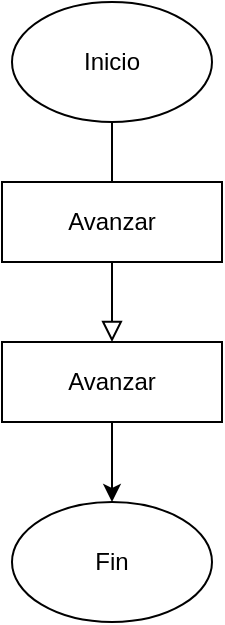 <mxfile version="26.0.15" pages="4">
  <diagram id="C5RBs43oDa-KdzZeNtuy" name="Maze 1">
    <mxGraphModel dx="794" dy="436" grid="1" gridSize="10" guides="1" tooltips="1" connect="1" arrows="1" fold="1" page="1" pageScale="1" pageWidth="827" pageHeight="1169" math="0" shadow="0">
      <root>
        <object label="" id="WIyWlLk6GJQsqaUBKTNV-0">
          <mxCell />
        </object>
        <mxCell id="WIyWlLk6GJQsqaUBKTNV-1" parent="WIyWlLk6GJQsqaUBKTNV-0" />
        <mxCell id="WIyWlLk6GJQsqaUBKTNV-2" value="" style="rounded=0;html=1;jettySize=auto;orthogonalLoop=1;fontSize=11;endArrow=block;endFill=0;endSize=8;strokeWidth=1;shadow=0;labelBackgroundColor=none;edgeStyle=orthogonalEdgeStyle;exitX=0.5;exitY=1;exitDx=0;exitDy=0;entryX=0.5;entryY=0;entryDx=0;entryDy=0;" parent="WIyWlLk6GJQsqaUBKTNV-1" source="q9ImSeuvMhbNCHdWfSFt-0" target="q9ImSeuvMhbNCHdWfSFt-1" edge="1">
          <mxGeometry relative="1" as="geometry">
            <mxPoint x="50" y="230" as="targetPoint" />
          </mxGeometry>
        </mxCell>
        <mxCell id="q9ImSeuvMhbNCHdWfSFt-0" value="Inicio" style="ellipse;whiteSpace=wrap;html=1;" vertex="1" parent="WIyWlLk6GJQsqaUBKTNV-1">
          <mxGeometry x="160" y="60" width="100" height="60" as="geometry" />
        </mxCell>
        <mxCell id="q9ImSeuvMhbNCHdWfSFt-5" style="edgeStyle=orthogonalEdgeStyle;rounded=0;orthogonalLoop=1;jettySize=auto;html=1;exitX=0.5;exitY=1;exitDx=0;exitDy=0;entryX=0.5;entryY=0;entryDx=0;entryDy=0;" edge="1" parent="WIyWlLk6GJQsqaUBKTNV-1" source="q9ImSeuvMhbNCHdWfSFt-1" target="q9ImSeuvMhbNCHdWfSFt-3">
          <mxGeometry relative="1" as="geometry" />
        </mxCell>
        <mxCell id="q9ImSeuvMhbNCHdWfSFt-1" value="Avanzar" style="rounded=0;whiteSpace=wrap;html=1;" vertex="1" parent="WIyWlLk6GJQsqaUBKTNV-1">
          <mxGeometry x="155" y="230" width="110" height="40" as="geometry" />
        </mxCell>
        <mxCell id="q9ImSeuvMhbNCHdWfSFt-2" value="Avanzar" style="rounded=0;whiteSpace=wrap;html=1;" vertex="1" parent="WIyWlLk6GJQsqaUBKTNV-1">
          <mxGeometry x="155" y="150" width="110" height="40" as="geometry" />
        </mxCell>
        <mxCell id="q9ImSeuvMhbNCHdWfSFt-3" value="Fin" style="ellipse;whiteSpace=wrap;html=1;" vertex="1" parent="WIyWlLk6GJQsqaUBKTNV-1">
          <mxGeometry x="160" y="310" width="100" height="60" as="geometry" />
        </mxCell>
      </root>
    </mxGraphModel>
  </diagram>
  <diagram name="Maze 2" id="xLeY3JK1k-K9wL_eDaAi">
    <mxGraphModel dx="794" dy="436" grid="1" gridSize="10" guides="1" tooltips="1" connect="1" arrows="1" fold="1" page="1" pageScale="1" pageWidth="827" pageHeight="1169" math="0" shadow="0">
      <root>
        <object label="" id="eWAbbQelNKfvKveQxjId-0">
          <mxCell />
        </object>
        <mxCell id="eWAbbQelNKfvKveQxjId-1" parent="eWAbbQelNKfvKveQxjId-0" />
        <mxCell id="eWAbbQelNKfvKveQxjId-2" value="" style="rounded=0;html=1;jettySize=auto;orthogonalLoop=1;fontSize=11;endArrow=block;endFill=0;endSize=8;strokeWidth=1;shadow=0;labelBackgroundColor=none;edgeStyle=orthogonalEdgeStyle;exitX=0.5;exitY=1;exitDx=0;exitDy=0;entryX=0.5;entryY=0;entryDx=0;entryDy=0;" edge="1" parent="eWAbbQelNKfvKveQxjId-1" source="eWAbbQelNKfvKveQxjId-3" target="eWAbbQelNKfvKveQxjId-5">
          <mxGeometry relative="1" as="geometry">
            <mxPoint x="50" y="230" as="targetPoint" />
          </mxGeometry>
        </mxCell>
        <mxCell id="eWAbbQelNKfvKveQxjId-3" value="Inicio" style="ellipse;whiteSpace=wrap;html=1;" vertex="1" parent="eWAbbQelNKfvKveQxjId-1">
          <mxGeometry x="165" y="80" width="100" height="60" as="geometry" />
        </mxCell>
        <mxCell id="eWAbbQelNKfvKveQxjId-4" style="edgeStyle=orthogonalEdgeStyle;rounded=0;orthogonalLoop=1;jettySize=auto;html=1;exitX=0.5;exitY=1;exitDx=0;exitDy=0;entryX=0.5;entryY=0;entryDx=0;entryDy=0;" edge="1" parent="eWAbbQelNKfvKveQxjId-1" source="eWAbbQelNKfvKveQxjId-5" target="eWAbbQelNKfvKveQxjId-7">
          <mxGeometry relative="1" as="geometry" />
        </mxCell>
        <mxCell id="eWAbbQelNKfvKveQxjId-5" value="Girar a la izquierda" style="rounded=0;whiteSpace=wrap;html=1;" vertex="1" parent="eWAbbQelNKfvKveQxjId-1">
          <mxGeometry x="160" y="230" width="110" height="40" as="geometry" />
        </mxCell>
        <mxCell id="eWAbbQelNKfvKveQxjId-6" value="Avanzar" style="rounded=0;whiteSpace=wrap;html=1;" vertex="1" parent="eWAbbQelNKfvKveQxjId-1">
          <mxGeometry x="160" y="300" width="110" height="40" as="geometry" />
        </mxCell>
        <mxCell id="eWAbbQelNKfvKveQxjId-7" value="Fin" style="ellipse;whiteSpace=wrap;html=1;" vertex="1" parent="eWAbbQelNKfvKveQxjId-1">
          <mxGeometry x="165" y="510" width="100" height="60" as="geometry" />
        </mxCell>
        <mxCell id="ODAqleV5Y3lOjbVDqaVV-0" value="Avanzar" style="rounded=0;whiteSpace=wrap;html=1;" vertex="1" parent="eWAbbQelNKfvKveQxjId-1">
          <mxGeometry x="160" y="160" width="110" height="40" as="geometry" />
        </mxCell>
        <mxCell id="ODAqleV5Y3lOjbVDqaVV-1" value="Girar a la derecha" style="rounded=0;whiteSpace=wrap;html=1;" vertex="1" parent="eWAbbQelNKfvKveQxjId-1">
          <mxGeometry x="160" y="370" width="110" height="40" as="geometry" />
        </mxCell>
        <mxCell id="ODAqleV5Y3lOjbVDqaVV-3" value="Avanzar" style="rounded=0;whiteSpace=wrap;html=1;" vertex="1" parent="eWAbbQelNKfvKveQxjId-1">
          <mxGeometry x="160" y="440" width="110" height="40" as="geometry" />
        </mxCell>
      </root>
    </mxGraphModel>
  </diagram>
  <diagram name="Maze 3" id="GX_OpWTbNuQJCNo0JiHS">
    <mxGraphModel dx="794" dy="436" grid="1" gridSize="10" guides="1" tooltips="1" connect="1" arrows="1" fold="1" page="1" pageScale="1" pageWidth="827" pageHeight="1169" math="0" shadow="0">
      <root>
        <object label="" id="vf6O0I3QBfcexqoi14Es-0">
          <mxCell />
        </object>
        <mxCell id="vf6O0I3QBfcexqoi14Es-1" parent="vf6O0I3QBfcexqoi14Es-0" />
        <mxCell id="vf6O0I3QBfcexqoi14Es-2" value="" style="rounded=0;html=1;jettySize=auto;orthogonalLoop=1;fontSize=11;endArrow=block;endFill=0;endSize=8;strokeWidth=1;shadow=0;labelBackgroundColor=none;edgeStyle=orthogonalEdgeStyle;entryX=0.5;entryY=0;entryDx=0;entryDy=0;" edge="1" parent="vf6O0I3QBfcexqoi14Es-1" target="vf6O0I3QBfcexqoi14Es-7">
          <mxGeometry relative="1" as="geometry">
            <mxPoint x="215" y="140" as="sourcePoint" />
            <mxPoint x="215" y="230" as="targetPoint" />
            <Array as="points">
              <mxPoint x="216" y="140" />
              <mxPoint x="216" y="250" />
            </Array>
          </mxGeometry>
        </mxCell>
        <mxCell id="kiwUp2E4NqEymIvTEULg-0" style="edgeStyle=orthogonalEdgeStyle;rounded=0;orthogonalLoop=1;jettySize=auto;html=1;entryX=0;entryY=0.5;entryDx=0;entryDy=0;" edge="1" parent="vf6O0I3QBfcexqoi14Es-1" target="vf6O0I3QBfcexqoi14Es-8">
          <mxGeometry relative="1" as="geometry">
            <mxPoint x="110" y="210" as="targetPoint" />
            <mxPoint x="215" y="160" as="sourcePoint" />
            <Array as="points">
              <mxPoint x="111" y="160" />
              <mxPoint x="111" y="200" />
            </Array>
          </mxGeometry>
        </mxCell>
        <mxCell id="vf6O0I3QBfcexqoi14Es-3" value="Inicio" style="ellipse;whiteSpace=wrap;html=1;" vertex="1" parent="vf6O0I3QBfcexqoi14Es-1">
          <mxGeometry x="165" y="80" width="100" height="60" as="geometry" />
        </mxCell>
        <mxCell id="vf6O0I3QBfcexqoi14Es-7" value="Fin" style="ellipse;whiteSpace=wrap;html=1;" vertex="1" parent="vf6O0I3QBfcexqoi14Es-1">
          <mxGeometry x="165" y="260" width="100" height="60" as="geometry" />
        </mxCell>
        <mxCell id="vf6O0I3QBfcexqoi14Es-8" value="Avanzar" style="rounded=0;whiteSpace=wrap;html=1;" vertex="1" parent="vf6O0I3QBfcexqoi14Es-1">
          <mxGeometry x="160" y="180" width="110" height="40" as="geometry" />
        </mxCell>
        <mxCell id="kiwUp2E4NqEymIvTEULg-1" value="Repetir hasta llegar a la meta" style="text;html=1;align=center;verticalAlign=middle;whiteSpace=wrap;rounded=0;" vertex="1" parent="vf6O0I3QBfcexqoi14Es-1">
          <mxGeometry x="30" y="170" width="80" height="30" as="geometry" />
        </mxCell>
      </root>
    </mxGraphModel>
  </diagram>
  <diagram name="Maze 4" id="AOimOrfKdyatUBLZKbT0">
    <mxGraphModel dx="794" dy="436" grid="1" gridSize="10" guides="1" tooltips="1" connect="1" arrows="1" fold="1" page="1" pageScale="1" pageWidth="827" pageHeight="1169" math="0" shadow="0">
      <root>
        <object label="" id="5sFkzkgpcINkqiPhBMsN-0">
          <mxCell />
        </object>
        <mxCell id="5sFkzkgpcINkqiPhBMsN-1" parent="5sFkzkgpcINkqiPhBMsN-0" />
        <mxCell id="5sFkzkgpcINkqiPhBMsN-2" value="" style="rounded=0;html=1;jettySize=auto;orthogonalLoop=1;fontSize=11;endArrow=block;endFill=0;endSize=8;strokeWidth=1;shadow=0;labelBackgroundColor=none;edgeStyle=orthogonalEdgeStyle;exitX=0.5;exitY=1;exitDx=0;exitDy=0;entryX=0.5;entryY=0;entryDx=0;entryDy=0;" edge="1" parent="5sFkzkgpcINkqiPhBMsN-1" source="5sFkzkgpcINkqiPhBMsN-3" target="5sFkzkgpcINkqiPhBMsN-5">
          <mxGeometry relative="1" as="geometry">
            <mxPoint x="50" y="230" as="targetPoint" />
          </mxGeometry>
        </mxCell>
        <mxCell id="5sFkzkgpcINkqiPhBMsN-3" value="Inicio" style="ellipse;whiteSpace=wrap;html=1;" vertex="1" parent="5sFkzkgpcINkqiPhBMsN-1">
          <mxGeometry x="165" y="80" width="100" height="60" as="geometry" />
        </mxCell>
        <mxCell id="5sFkzkgpcINkqiPhBMsN-4" style="edgeStyle=orthogonalEdgeStyle;rounded=0;orthogonalLoop=1;jettySize=auto;html=1;exitX=0.5;exitY=1;exitDx=0;exitDy=0;entryX=0.5;entryY=0;entryDx=0;entryDy=0;" edge="1" parent="5sFkzkgpcINkqiPhBMsN-1" source="5sFkzkgpcINkqiPhBMsN-5" target="5sFkzkgpcINkqiPhBMsN-7">
          <mxGeometry relative="1" as="geometry" />
        </mxCell>
        <mxCell id="5sFkzkgpcINkqiPhBMsN-5" value="Girar a la izquierda" style="rounded=0;whiteSpace=wrap;html=1;" vertex="1" parent="5sFkzkgpcINkqiPhBMsN-1">
          <mxGeometry x="160" y="230" width="110" height="40" as="geometry" />
        </mxCell>
        <mxCell id="5sFkzkgpcINkqiPhBMsN-6" value="Avanzar" style="rounded=0;whiteSpace=wrap;html=1;" vertex="1" parent="5sFkzkgpcINkqiPhBMsN-1">
          <mxGeometry x="160" y="300" width="110" height="40" as="geometry" />
        </mxCell>
        <mxCell id="5sFkzkgpcINkqiPhBMsN-7" value="Fin" style="ellipse;whiteSpace=wrap;html=1;" vertex="1" parent="5sFkzkgpcINkqiPhBMsN-1">
          <mxGeometry x="165" y="510" width="100" height="60" as="geometry" />
        </mxCell>
        <mxCell id="5sFkzkgpcINkqiPhBMsN-8" value="Avanzar" style="rounded=0;whiteSpace=wrap;html=1;" vertex="1" parent="5sFkzkgpcINkqiPhBMsN-1">
          <mxGeometry x="160" y="160" width="110" height="40" as="geometry" />
        </mxCell>
        <mxCell id="5sFkzkgpcINkqiPhBMsN-9" value="Girar a la derecha" style="rounded=0;whiteSpace=wrap;html=1;" vertex="1" parent="5sFkzkgpcINkqiPhBMsN-1">
          <mxGeometry x="160" y="370" width="110" height="40" as="geometry" />
        </mxCell>
        <mxCell id="5sFkzkgpcINkqiPhBMsN-10" value="Avanzar" style="rounded=0;whiteSpace=wrap;html=1;" vertex="1" parent="5sFkzkgpcINkqiPhBMsN-1">
          <mxGeometry x="160" y="440" width="110" height="40" as="geometry" />
        </mxCell>
      </root>
    </mxGraphModel>
  </diagram>
</mxfile>
